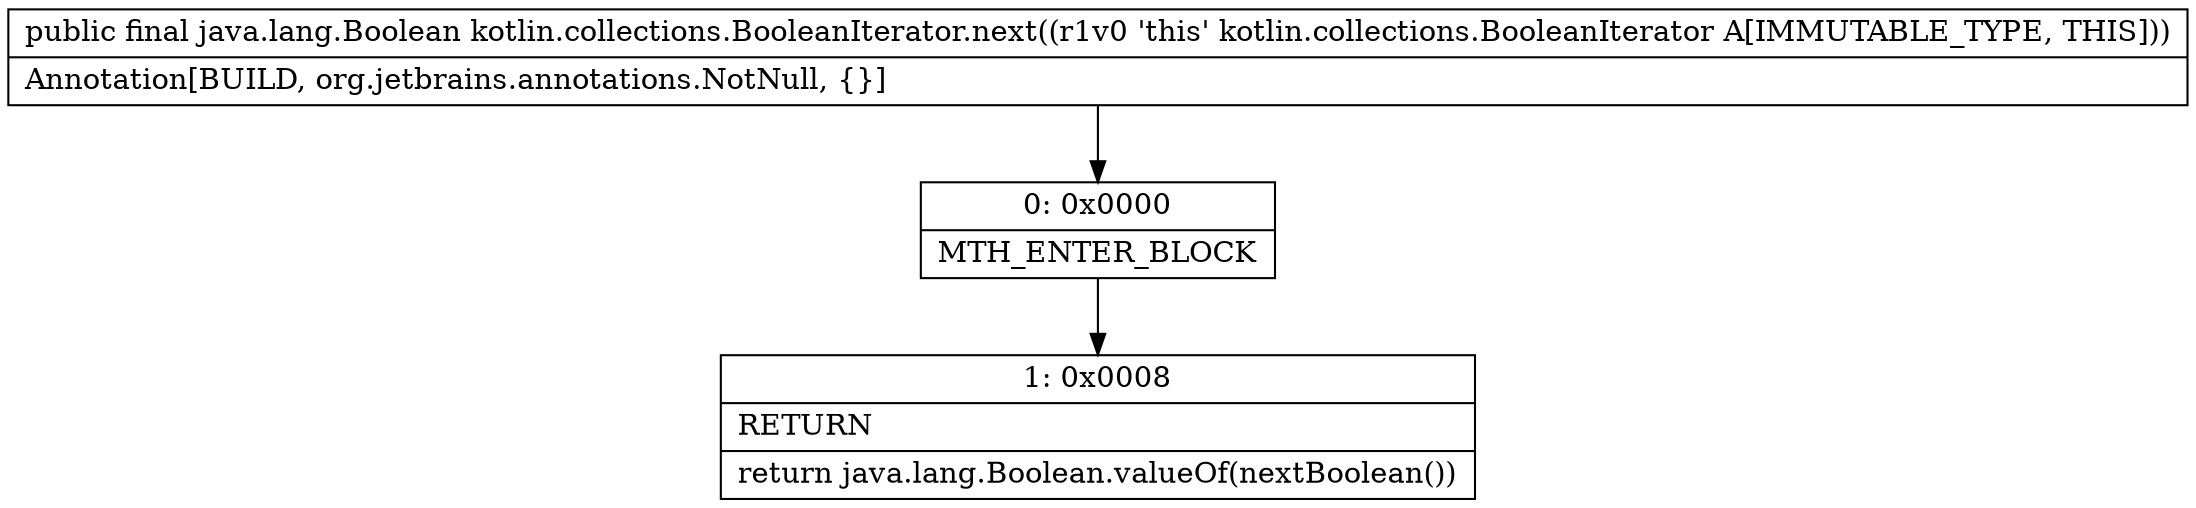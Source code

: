 digraph "CFG forkotlin.collections.BooleanIterator.next()Ljava\/lang\/Boolean;" {
Node_0 [shape=record,label="{0\:\ 0x0000|MTH_ENTER_BLOCK\l}"];
Node_1 [shape=record,label="{1\:\ 0x0008|RETURN\l|return java.lang.Boolean.valueOf(nextBoolean())\l}"];
MethodNode[shape=record,label="{public final java.lang.Boolean kotlin.collections.BooleanIterator.next((r1v0 'this' kotlin.collections.BooleanIterator A[IMMUTABLE_TYPE, THIS]))  | Annotation[BUILD, org.jetbrains.annotations.NotNull, \{\}]\l}"];
MethodNode -> Node_0;
Node_0 -> Node_1;
}

